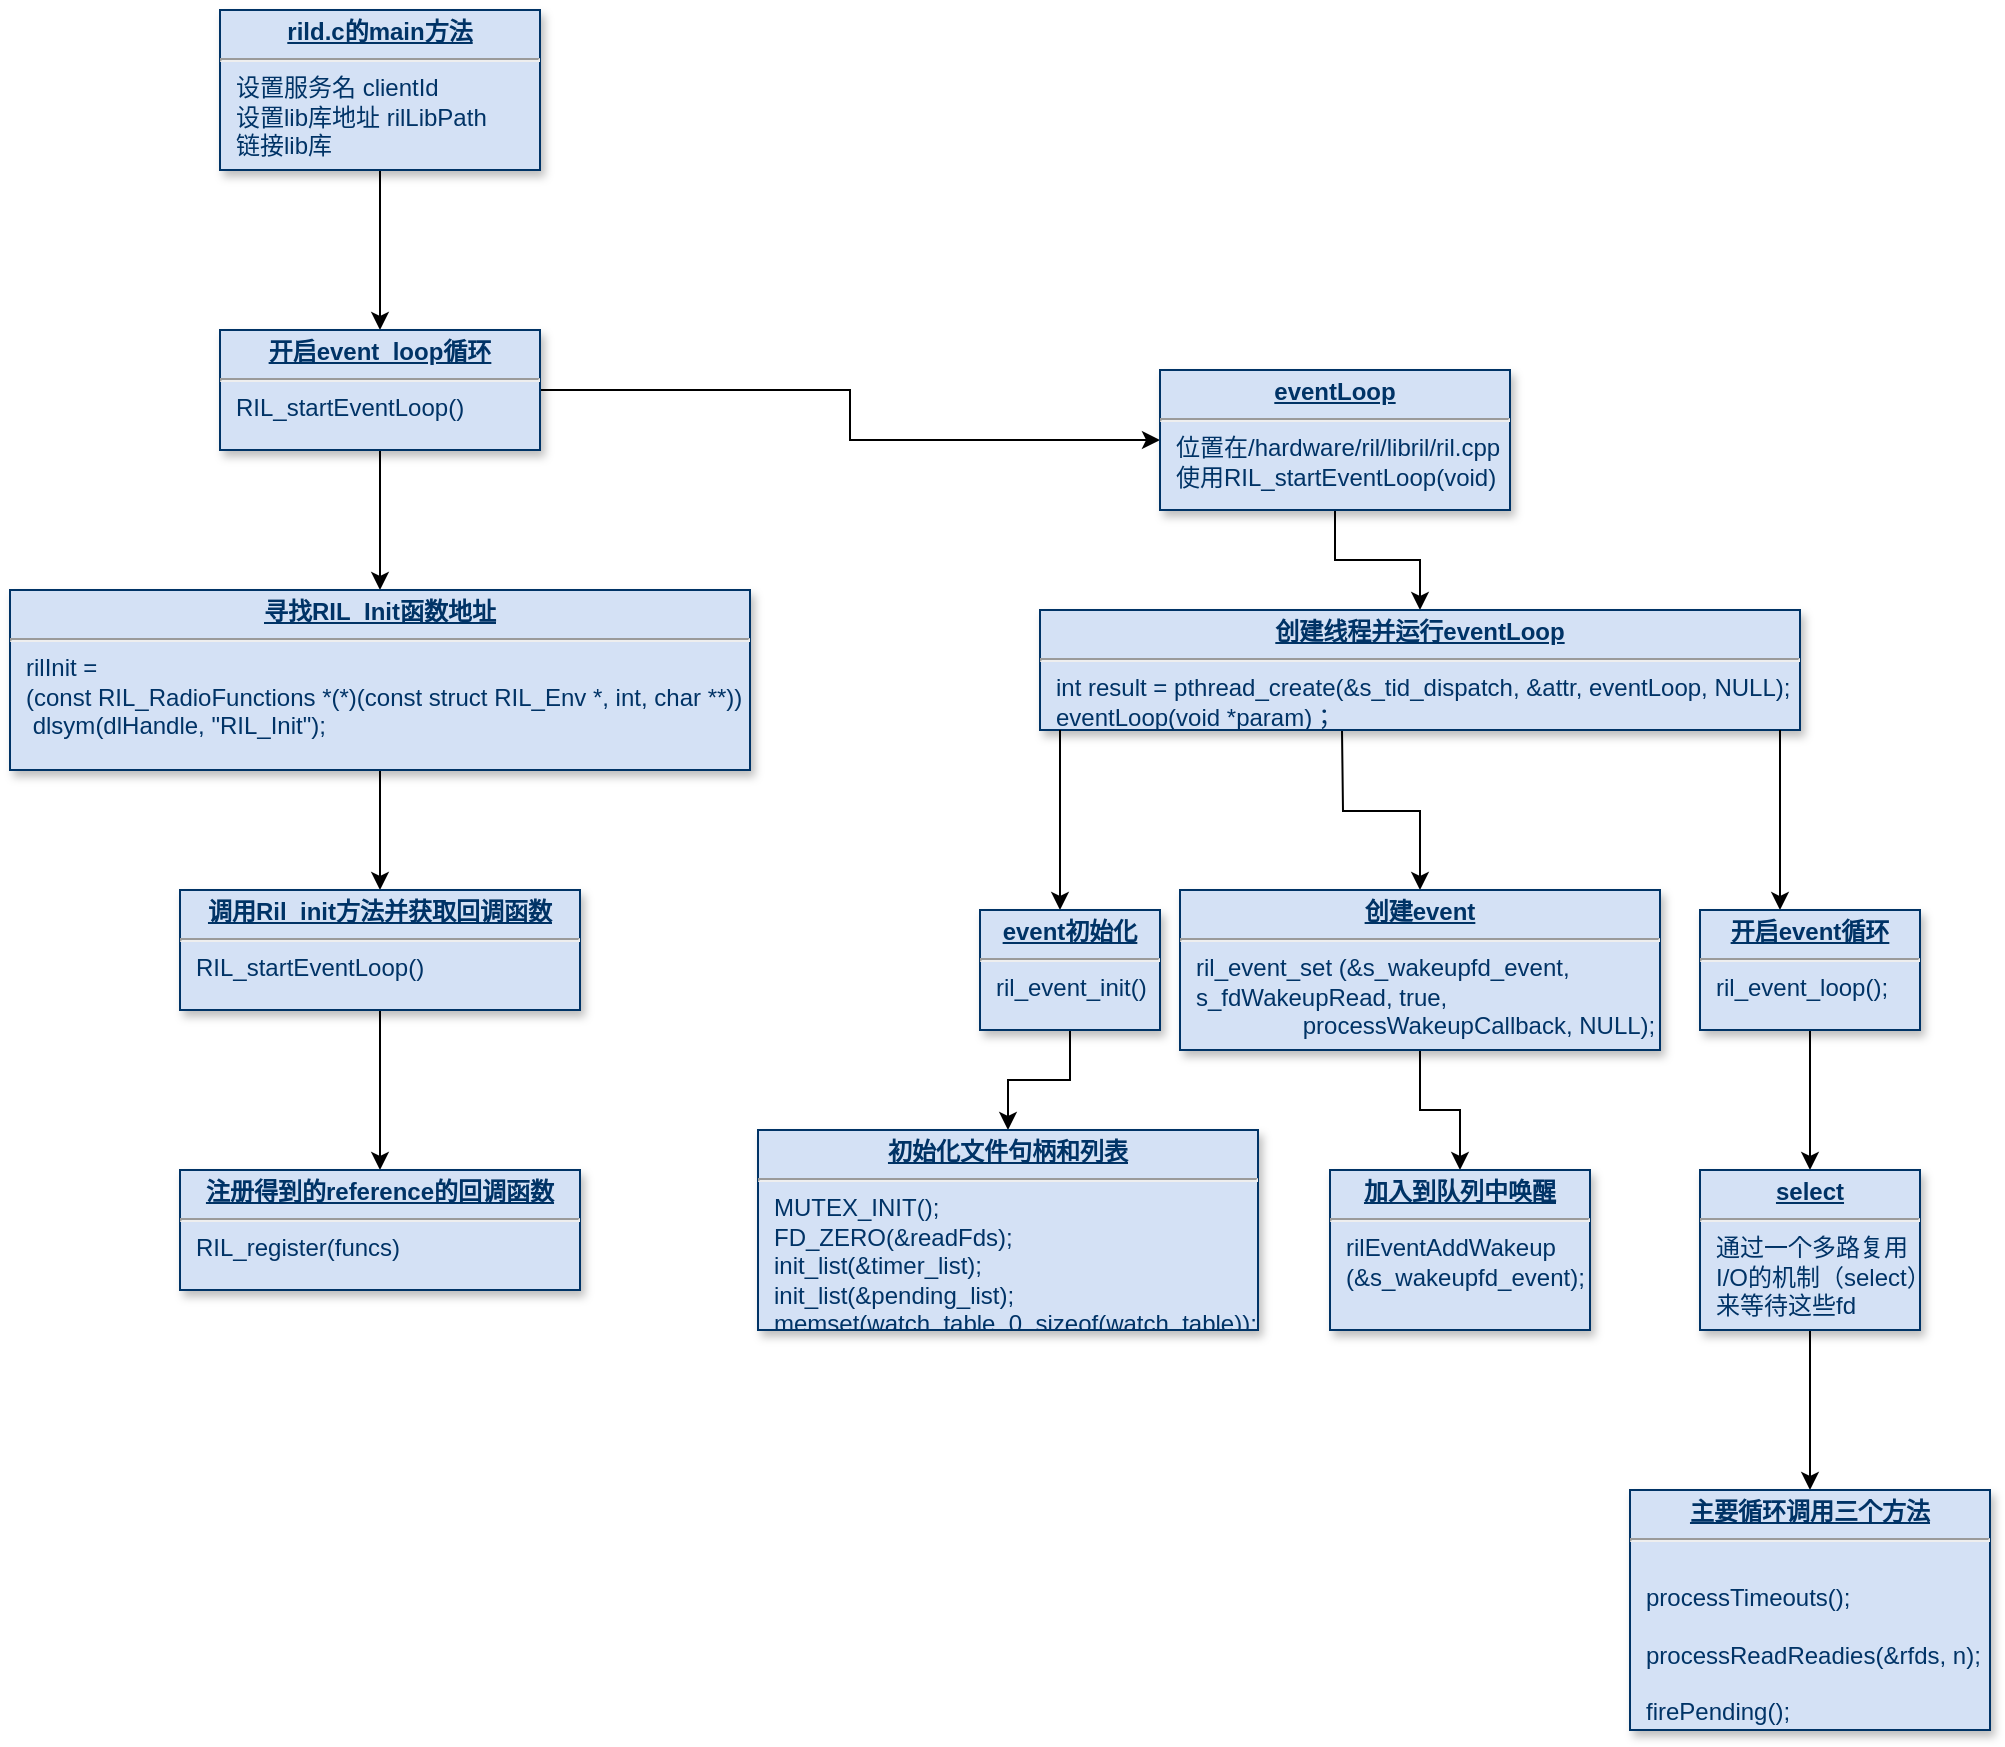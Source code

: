 <mxfile version="15.7.4" type="github">
  <diagram name="Page-1" id="efa7a0a1-bf9b-a30e-e6df-94a7791c09e9">
    <mxGraphModel dx="1422" dy="762" grid="1" gridSize="10" guides="1" tooltips="1" connect="1" arrows="1" fold="1" page="1" pageScale="1" pageWidth="1654" pageHeight="2336" background="none" math="0" shadow="0">
      <root>
        <mxCell id="0" />
        <mxCell id="1" parent="0" />
        <mxCell id="EKuOJ4cv29JxxuzC1nA7-30" value="" style="edgeStyle=orthogonalEdgeStyle;rounded=0;orthogonalLoop=1;jettySize=auto;html=1;" edge="1" parent="1" source="29" target="EKuOJ4cv29JxxuzC1nA7-29">
          <mxGeometry relative="1" as="geometry" />
        </mxCell>
        <mxCell id="29" value="&lt;p style=&quot;margin: 4px 0px 0px ; text-align: center&quot;&gt;&lt;b&gt;&lt;u&gt;rild.c的main方法&lt;/u&gt;&lt;/b&gt;&lt;br&gt;&lt;/p&gt;&lt;hr&gt;&lt;p style=&quot;margin: 0px ; margin-left: 8px&quot;&gt;设置服务名 clientId&lt;/p&gt;&lt;p style=&quot;margin: 0px ; margin-left: 8px&quot;&gt;设置lib库地址 rilLibPath&lt;br&gt;&lt;/p&gt;&lt;p style=&quot;margin: 0px ; margin-left: 8px&quot;&gt;链接lib库&lt;br&gt;&lt;/p&gt;" style="verticalAlign=top;align=left;overflow=fill;fontSize=12;fontFamily=Helvetica;html=1;strokeColor=#003366;shadow=1;fillColor=#D4E1F5;fontColor=#003366" parent="1" vertex="1">
          <mxGeometry x="720" y="70" width="160" height="80" as="geometry" />
        </mxCell>
        <mxCell id="EKuOJ4cv29JxxuzC1nA7-32" value="" style="edgeStyle=orthogonalEdgeStyle;rounded=0;orthogonalLoop=1;jettySize=auto;html=1;" edge="1" parent="1" source="EKuOJ4cv29JxxuzC1nA7-29" target="EKuOJ4cv29JxxuzC1nA7-31">
          <mxGeometry relative="1" as="geometry" />
        </mxCell>
        <mxCell id="EKuOJ4cv29JxxuzC1nA7-38" value="" style="edgeStyle=orthogonalEdgeStyle;rounded=0;orthogonalLoop=1;jettySize=auto;html=1;" edge="1" parent="1" source="EKuOJ4cv29JxxuzC1nA7-29" target="EKuOJ4cv29JxxuzC1nA7-37">
          <mxGeometry relative="1" as="geometry" />
        </mxCell>
        <mxCell id="EKuOJ4cv29JxxuzC1nA7-29" value="&lt;p style=&quot;margin: 4px 0px 0px ; text-align: center&quot;&gt;&lt;b&gt;&lt;u&gt;开启event_loop循环&lt;/u&gt;&lt;/b&gt;&lt;br&gt;&lt;/p&gt;&lt;hr&gt;&lt;p style=&quot;margin: 0px ; margin-left: 8px&quot;&gt;RIL_startEventLoop()&lt;br&gt;&lt;/p&gt;" style="verticalAlign=top;align=left;overflow=fill;fontSize=12;fontFamily=Helvetica;html=1;strokeColor=#003366;shadow=1;fillColor=#D4E1F5;fontColor=#003366" vertex="1" parent="1">
          <mxGeometry x="720" y="230" width="160" height="60" as="geometry" />
        </mxCell>
        <mxCell id="EKuOJ4cv29JxxuzC1nA7-34" value="" style="edgeStyle=orthogonalEdgeStyle;rounded=0;orthogonalLoop=1;jettySize=auto;html=1;" edge="1" parent="1" source="EKuOJ4cv29JxxuzC1nA7-31" target="EKuOJ4cv29JxxuzC1nA7-33">
          <mxGeometry relative="1" as="geometry" />
        </mxCell>
        <mxCell id="EKuOJ4cv29JxxuzC1nA7-31" value="&lt;p style=&quot;margin: 4px 0px 0px ; text-align: center&quot;&gt;&lt;b&gt;&lt;u&gt;寻找RIL_Init函数地址&lt;/u&gt;&lt;/b&gt;&lt;br&gt;&lt;/p&gt;&lt;hr&gt;&lt;p style=&quot;margin: 0px ; margin-left: 8px&quot;&gt;rilInit =&lt;/p&gt;&lt;p style=&quot;margin: 0px ; margin-left: 8px&quot;&gt;(const RIL_Radio&lt;span&gt;Functions&amp;nbsp;&lt;/span&gt;&lt;span&gt;*(*)(const&amp;nbsp;&lt;/span&gt;&lt;span&gt;struct RIL_Env *,&amp;nbsp;&lt;/span&gt;&lt;span&gt;int, char **))&lt;/span&gt;&lt;/p&gt;&lt;p style=&quot;margin: 0px ; margin-left: 8px&quot;&gt;&amp;nbsp;&lt;span&gt;dlsym&lt;/span&gt;&lt;span&gt;(dlHandle, &quot;RIL_Init&quot;);&lt;/span&gt;&lt;/p&gt;" style="verticalAlign=top;align=left;overflow=fill;fontSize=12;fontFamily=Helvetica;html=1;strokeColor=#003366;shadow=1;fillColor=#D4E1F5;fontColor=#003366" vertex="1" parent="1">
          <mxGeometry x="615" y="360" width="370" height="90" as="geometry" />
        </mxCell>
        <mxCell id="EKuOJ4cv29JxxuzC1nA7-36" value="" style="edgeStyle=orthogonalEdgeStyle;rounded=0;orthogonalLoop=1;jettySize=auto;html=1;" edge="1" parent="1" source="EKuOJ4cv29JxxuzC1nA7-33" target="EKuOJ4cv29JxxuzC1nA7-35">
          <mxGeometry relative="1" as="geometry" />
        </mxCell>
        <mxCell id="EKuOJ4cv29JxxuzC1nA7-33" value="&lt;p style=&quot;margin: 4px 0px 0px ; text-align: center&quot;&gt;&lt;b&gt;&lt;u&gt;调用Ril_init方法并获取回调函数&lt;/u&gt;&lt;/b&gt;&lt;br&gt;&lt;/p&gt;&lt;hr&gt;&lt;p style=&quot;margin: 0px ; margin-left: 8px&quot;&gt;RIL_startEventLoop()&lt;br&gt;&lt;/p&gt;" style="verticalAlign=top;align=left;overflow=fill;fontSize=12;fontFamily=Helvetica;html=1;strokeColor=#003366;shadow=1;fillColor=#D4E1F5;fontColor=#003366" vertex="1" parent="1">
          <mxGeometry x="700" y="510" width="200" height="60" as="geometry" />
        </mxCell>
        <mxCell id="EKuOJ4cv29JxxuzC1nA7-35" value="&lt;p style=&quot;margin: 4px 0px 0px ; text-align: center&quot;&gt;&lt;b&gt;&lt;u&gt;注册得到的reference的回调函数&lt;/u&gt;&lt;/b&gt;&lt;br&gt;&lt;/p&gt;&lt;hr&gt;&lt;p style=&quot;margin: 0px ; margin-left: 8px&quot;&gt;RIL_register(funcs)&lt;br&gt;&lt;/p&gt;" style="verticalAlign=top;align=left;overflow=fill;fontSize=12;fontFamily=Helvetica;html=1;strokeColor=#003366;shadow=1;fillColor=#D4E1F5;fontColor=#003366" vertex="1" parent="1">
          <mxGeometry x="700" y="650" width="200" height="60" as="geometry" />
        </mxCell>
        <mxCell id="EKuOJ4cv29JxxuzC1nA7-42" value="" style="edgeStyle=orthogonalEdgeStyle;rounded=0;orthogonalLoop=1;jettySize=auto;html=1;" edge="1" parent="1" source="EKuOJ4cv29JxxuzC1nA7-37" target="EKuOJ4cv29JxxuzC1nA7-41">
          <mxGeometry relative="1" as="geometry" />
        </mxCell>
        <mxCell id="EKuOJ4cv29JxxuzC1nA7-37" value="&lt;p style=&quot;margin: 4px 0px 0px ; text-align: center&quot;&gt;&lt;b&gt;&lt;u&gt;eventLoop&lt;/u&gt;&lt;/b&gt;&lt;br&gt;&lt;/p&gt;&lt;hr&gt;&lt;p style=&quot;margin: 0px ; margin-left: 8px&quot;&gt;位置在/hardware/ril/libril/ril.cpp&lt;br&gt;&lt;/p&gt;&lt;p style=&quot;margin: 0px ; margin-left: 8px&quot;&gt;使用RIL_startEventLoop(void)&lt;br&gt;&lt;/p&gt;" style="verticalAlign=top;align=left;overflow=fill;fontSize=12;fontFamily=Helvetica;html=1;strokeColor=#003366;shadow=1;fillColor=#D4E1F5;fontColor=#003366" vertex="1" parent="1">
          <mxGeometry x="1190" y="250" width="175" height="70" as="geometry" />
        </mxCell>
        <mxCell id="EKuOJ4cv29JxxuzC1nA7-44" value="" style="edgeStyle=orthogonalEdgeStyle;rounded=0;orthogonalLoop=1;jettySize=auto;html=1;" edge="1" parent="1" target="EKuOJ4cv29JxxuzC1nA7-43">
          <mxGeometry relative="1" as="geometry">
            <mxPoint x="1281" y="430" as="sourcePoint" />
          </mxGeometry>
        </mxCell>
        <mxCell id="EKuOJ4cv29JxxuzC1nA7-41" value="&lt;p style=&quot;margin: 4px 0px 0px ; text-align: center&quot;&gt;&lt;b&gt;&lt;u&gt;创建线程并运行eventLoop&lt;/u&gt;&lt;/b&gt;&lt;br&gt;&lt;/p&gt;&lt;hr&gt;&lt;p style=&quot;margin: 0px ; margin-left: 8px&quot;&gt;int result = pthread_create(&amp;amp;s_tid_dispatch, &amp;amp;attr, eventLoop, NULL);&lt;br&gt;&lt;/p&gt;&lt;p style=&quot;margin: 0px ; margin-left: 8px&quot;&gt;eventLoop(void *param)；&lt;br&gt;&lt;/p&gt;" style="verticalAlign=top;align=left;overflow=fill;fontSize=12;fontFamily=Helvetica;html=1;strokeColor=#003366;shadow=1;fillColor=#D4E1F5;fontColor=#003366" vertex="1" parent="1">
          <mxGeometry x="1130" y="370" width="380" height="60" as="geometry" />
        </mxCell>
        <mxCell id="EKuOJ4cv29JxxuzC1nA7-52" value="" style="edgeStyle=orthogonalEdgeStyle;rounded=0;orthogonalLoop=1;jettySize=auto;html=1;" edge="1" parent="1" source="EKuOJ4cv29JxxuzC1nA7-43" target="EKuOJ4cv29JxxuzC1nA7-51">
          <mxGeometry relative="1" as="geometry" />
        </mxCell>
        <mxCell id="EKuOJ4cv29JxxuzC1nA7-43" value="&lt;p style=&quot;margin: 4px 0px 0px ; text-align: center&quot;&gt;&lt;b&gt;&lt;u&gt;创建event&lt;/u&gt;&lt;/b&gt;&lt;br&gt;&lt;/p&gt;&lt;hr&gt;&lt;p style=&quot;margin: 0px ; margin-left: 8px&quot;&gt;ril_event_set (&amp;amp;s_wakeupfd_event,&amp;nbsp;&lt;/p&gt;&lt;p style=&quot;margin: 0px ; margin-left: 8px&quot;&gt;s_fdWakeupRead, true,&lt;/p&gt;&lt;p style=&quot;margin: 0px ; margin-left: 8px&quot;&gt;&amp;nbsp; &amp;nbsp; &amp;nbsp; &amp;nbsp; &amp;nbsp; &amp;nbsp; &amp;nbsp; &amp;nbsp; processWakeupCallback, NULL);&lt;/p&gt;" style="verticalAlign=top;align=left;overflow=fill;fontSize=12;fontFamily=Helvetica;html=1;strokeColor=#003366;shadow=1;fillColor=#D4E1F5;fontColor=#003366" vertex="1" parent="1">
          <mxGeometry x="1200" y="510" width="240" height="80" as="geometry" />
        </mxCell>
        <mxCell id="EKuOJ4cv29JxxuzC1nA7-45" value="" style="endArrow=classic;html=1;rounded=0;" edge="1" parent="1">
          <mxGeometry width="50" height="50" relative="1" as="geometry">
            <mxPoint x="1140" y="430" as="sourcePoint" />
            <mxPoint x="1140" y="520" as="targetPoint" />
          </mxGeometry>
        </mxCell>
        <mxCell id="EKuOJ4cv29JxxuzC1nA7-50" value="" style="edgeStyle=orthogonalEdgeStyle;rounded=0;orthogonalLoop=1;jettySize=auto;html=1;" edge="1" parent="1" source="EKuOJ4cv29JxxuzC1nA7-46" target="EKuOJ4cv29JxxuzC1nA7-49">
          <mxGeometry relative="1" as="geometry" />
        </mxCell>
        <mxCell id="EKuOJ4cv29JxxuzC1nA7-46" value="&lt;p style=&quot;margin: 4px 0px 0px ; text-align: center&quot;&gt;&lt;b&gt;&lt;u&gt;event初始化&lt;/u&gt;&lt;/b&gt;&lt;br&gt;&lt;/p&gt;&lt;hr&gt;&lt;p style=&quot;margin: 0px ; margin-left: 8px&quot;&gt;ril_event_init()&lt;br&gt;&lt;/p&gt;" style="verticalAlign=top;align=left;overflow=fill;fontSize=12;fontFamily=Helvetica;html=1;strokeColor=#003366;shadow=1;fillColor=#D4E1F5;fontColor=#003366" vertex="1" parent="1">
          <mxGeometry x="1100" y="520" width="90" height="60" as="geometry" />
        </mxCell>
        <mxCell id="EKuOJ4cv29JxxuzC1nA7-49" value="&lt;p style=&quot;margin: 4px 0px 0px ; text-align: center&quot;&gt;&lt;b&gt;&lt;u&gt;初始化文件句柄和列表&lt;/u&gt;&lt;/b&gt;&lt;br&gt;&lt;/p&gt;&lt;hr&gt;&lt;p style=&quot;margin: 0px ; margin-left: 8px&quot;&gt;MUTEX_INIT();&lt;/p&gt;&lt;p style=&quot;margin: 0px ; margin-left: 8px&quot;&gt;FD_ZERO(&amp;amp;readFds);&lt;/p&gt;&lt;p style=&quot;margin: 0px ; margin-left: 8px&quot;&gt;init_list(&amp;amp;timer_list);&lt;/p&gt;&lt;p style=&quot;margin: 0px ; margin-left: 8px&quot;&gt;init_list(&amp;amp;pending_list);&lt;/p&gt;&lt;p style=&quot;margin: 0px ; margin-left: 8px&quot;&gt;memset(watch_table, 0, sizeof(watch_table));&lt;/p&gt;" style="verticalAlign=top;align=left;overflow=fill;fontSize=12;fontFamily=Helvetica;html=1;strokeColor=#003366;shadow=1;fillColor=#D4E1F5;fontColor=#003366" vertex="1" parent="1">
          <mxGeometry x="989" y="630" width="250" height="100" as="geometry" />
        </mxCell>
        <mxCell id="EKuOJ4cv29JxxuzC1nA7-51" value="&lt;p style=&quot;margin: 4px 0px 0px ; text-align: center&quot;&gt;&lt;b&gt;&lt;u&gt;加入到队列中唤醒&lt;/u&gt;&lt;/b&gt;&lt;br&gt;&lt;/p&gt;&lt;hr&gt;&lt;p style=&quot;margin: 0px ; margin-left: 8px&quot;&gt;rilEventAddWakeup&amp;nbsp;&lt;/p&gt;&lt;p style=&quot;margin: 0px ; margin-left: 8px&quot;&gt;(&amp;amp;s_wakeupfd_event);&lt;br&gt;&lt;/p&gt;" style="verticalAlign=top;align=left;overflow=fill;fontSize=12;fontFamily=Helvetica;html=1;strokeColor=#003366;shadow=1;fillColor=#D4E1F5;fontColor=#003366" vertex="1" parent="1">
          <mxGeometry x="1275" y="650" width="130" height="80" as="geometry" />
        </mxCell>
        <mxCell id="EKuOJ4cv29JxxuzC1nA7-61" value="" style="endArrow=classic;html=1;rounded=0;" edge="1" parent="1">
          <mxGeometry width="50" height="50" relative="1" as="geometry">
            <mxPoint x="1500" y="430" as="sourcePoint" />
            <mxPoint x="1500" y="520" as="targetPoint" />
          </mxGeometry>
        </mxCell>
        <mxCell id="EKuOJ4cv29JxxuzC1nA7-65" value="" style="edgeStyle=orthogonalEdgeStyle;rounded=0;orthogonalLoop=1;jettySize=auto;html=1;" edge="1" parent="1" source="EKuOJ4cv29JxxuzC1nA7-62" target="EKuOJ4cv29JxxuzC1nA7-64">
          <mxGeometry relative="1" as="geometry" />
        </mxCell>
        <mxCell id="EKuOJ4cv29JxxuzC1nA7-62" value="&lt;p style=&quot;margin: 4px 0px 0px ; text-align: center&quot;&gt;&lt;b&gt;&lt;u&gt;开启event循环&lt;/u&gt;&lt;/b&gt;&lt;br&gt;&lt;/p&gt;&lt;hr&gt;&lt;p style=&quot;margin: 0px ; margin-left: 8px&quot;&gt;ril_event_loop();&lt;br&gt;&lt;/p&gt;" style="verticalAlign=top;align=left;overflow=fill;fontSize=12;fontFamily=Helvetica;html=1;strokeColor=#003366;shadow=1;fillColor=#D4E1F5;fontColor=#003366" vertex="1" parent="1">
          <mxGeometry x="1460" y="520" width="110" height="60" as="geometry" />
        </mxCell>
        <mxCell id="EKuOJ4cv29JxxuzC1nA7-67" value="" style="edgeStyle=orthogonalEdgeStyle;rounded=0;orthogonalLoop=1;jettySize=auto;html=1;" edge="1" parent="1" source="EKuOJ4cv29JxxuzC1nA7-64" target="EKuOJ4cv29JxxuzC1nA7-66">
          <mxGeometry relative="1" as="geometry" />
        </mxCell>
        <mxCell id="EKuOJ4cv29JxxuzC1nA7-64" value="&lt;p style=&quot;margin: 4px 0px 0px ; text-align: center&quot;&gt;&lt;b&gt;&lt;u&gt;select&lt;/u&gt;&lt;/b&gt;&lt;br&gt;&lt;/p&gt;&lt;hr&gt;&lt;p style=&quot;margin: 0px ; margin-left: 8px&quot;&gt;通过一个多路复用&lt;/p&gt;&lt;p style=&quot;margin: 0px ; margin-left: 8px&quot;&gt;I/O的机制（select）&lt;/p&gt;&lt;p style=&quot;margin: 0px ; margin-left: 8px&quot;&gt;来等待这些fd&lt;br&gt;&lt;/p&gt;" style="verticalAlign=top;align=left;overflow=fill;fontSize=12;fontFamily=Helvetica;html=1;strokeColor=#003366;shadow=1;fillColor=#D4E1F5;fontColor=#003366" vertex="1" parent="1">
          <mxGeometry x="1460" y="650" width="110" height="80" as="geometry" />
        </mxCell>
        <mxCell id="EKuOJ4cv29JxxuzC1nA7-66" value="&lt;p style=&quot;margin: 4px 0px 0px ; text-align: center&quot;&gt;&lt;b&gt;&lt;u&gt;主要循环调用三个方法&lt;/u&gt;&lt;/b&gt;&lt;br&gt;&lt;/p&gt;&lt;hr&gt;&lt;p style=&quot;margin: 0px ; margin-left: 8px&quot;&gt;&lt;br&gt;&lt;/p&gt;&lt;p style=&quot;margin: 0px ; margin-left: 8px&quot;&gt;processTimeouts();&lt;/p&gt;&lt;p style=&quot;margin: 0px ; margin-left: 8px&quot;&gt;&lt;br&gt;&lt;/p&gt;&lt;p style=&quot;margin: 0px ; margin-left: 8px&quot;&gt;processReadReadies(&amp;amp;rfds, n);&lt;/p&gt;&lt;p style=&quot;margin: 0px ; margin-left: 8px&quot;&gt;&lt;br&gt;&lt;/p&gt;&lt;p style=&quot;margin: 0px ; margin-left: 8px&quot;&gt;firePending();&lt;/p&gt;" style="verticalAlign=top;align=left;overflow=fill;fontSize=12;fontFamily=Helvetica;html=1;strokeColor=#003366;shadow=1;fillColor=#D4E1F5;fontColor=#003366" vertex="1" parent="1">
          <mxGeometry x="1425" y="810" width="180" height="120" as="geometry" />
        </mxCell>
      </root>
    </mxGraphModel>
  </diagram>
</mxfile>
